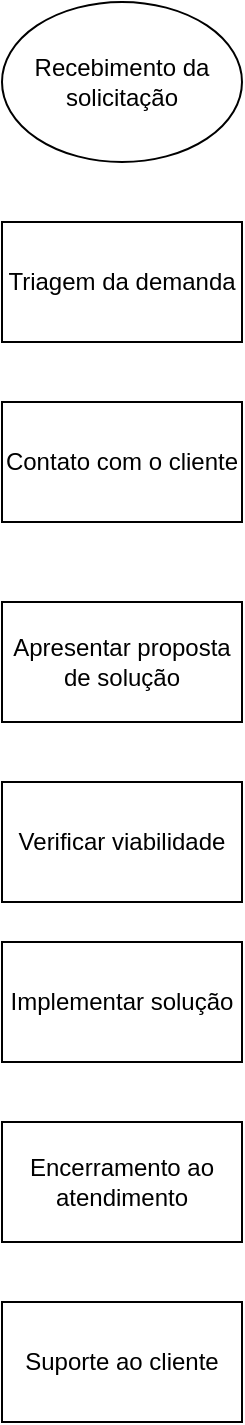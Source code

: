 <mxfile version="26.1.3">
  <diagram name="Página-1" id="_E-2FDhH0u6QRqdeoOJD">
    <mxGraphModel dx="1290" dy="557" grid="1" gridSize="10" guides="1" tooltips="1" connect="1" arrows="1" fold="1" page="1" pageScale="1" pageWidth="827" pageHeight="1169" math="0" shadow="0">
      <root>
        <mxCell id="0" />
        <mxCell id="1" parent="0" />
        <mxCell id="de0c8MzQPEA0LZgdLr68-1" value="Recebimento da solicitação" style="ellipse;whiteSpace=wrap;html=1;" vertex="1" parent="1">
          <mxGeometry x="330" y="60" width="120" height="80" as="geometry" />
        </mxCell>
        <mxCell id="de0c8MzQPEA0LZgdLr68-3" value="Triagem da demanda" style="rounded=0;whiteSpace=wrap;html=1;" vertex="1" parent="1">
          <mxGeometry x="330" y="170" width="120" height="60" as="geometry" />
        </mxCell>
        <mxCell id="de0c8MzQPEA0LZgdLr68-4" value="Contato com o cliente" style="rounded=0;whiteSpace=wrap;html=1;" vertex="1" parent="1">
          <mxGeometry x="330" y="260" width="120" height="60" as="geometry" />
        </mxCell>
        <mxCell id="de0c8MzQPEA0LZgdLr68-5" value="Apresentar proposta de solução" style="rounded=0;whiteSpace=wrap;html=1;" vertex="1" parent="1">
          <mxGeometry x="330" y="360" width="120" height="60" as="geometry" />
        </mxCell>
        <mxCell id="de0c8MzQPEA0LZgdLr68-6" value="Verificar viabilidade" style="rounded=0;whiteSpace=wrap;html=1;" vertex="1" parent="1">
          <mxGeometry x="330" y="450" width="120" height="60" as="geometry" />
        </mxCell>
        <mxCell id="de0c8MzQPEA0LZgdLr68-7" value="Implementar solução" style="rounded=0;whiteSpace=wrap;html=1;" vertex="1" parent="1">
          <mxGeometry x="330" y="530" width="120" height="60" as="geometry" />
        </mxCell>
        <mxCell id="de0c8MzQPEA0LZgdLr68-8" value="Encerramento ao atendimento" style="rounded=0;whiteSpace=wrap;html=1;" vertex="1" parent="1">
          <mxGeometry x="330" y="620" width="120" height="60" as="geometry" />
        </mxCell>
        <mxCell id="de0c8MzQPEA0LZgdLr68-9" value="Suporte ao cliente" style="rounded=0;whiteSpace=wrap;html=1;" vertex="1" parent="1">
          <mxGeometry x="330" y="710" width="120" height="60" as="geometry" />
        </mxCell>
      </root>
    </mxGraphModel>
  </diagram>
</mxfile>
